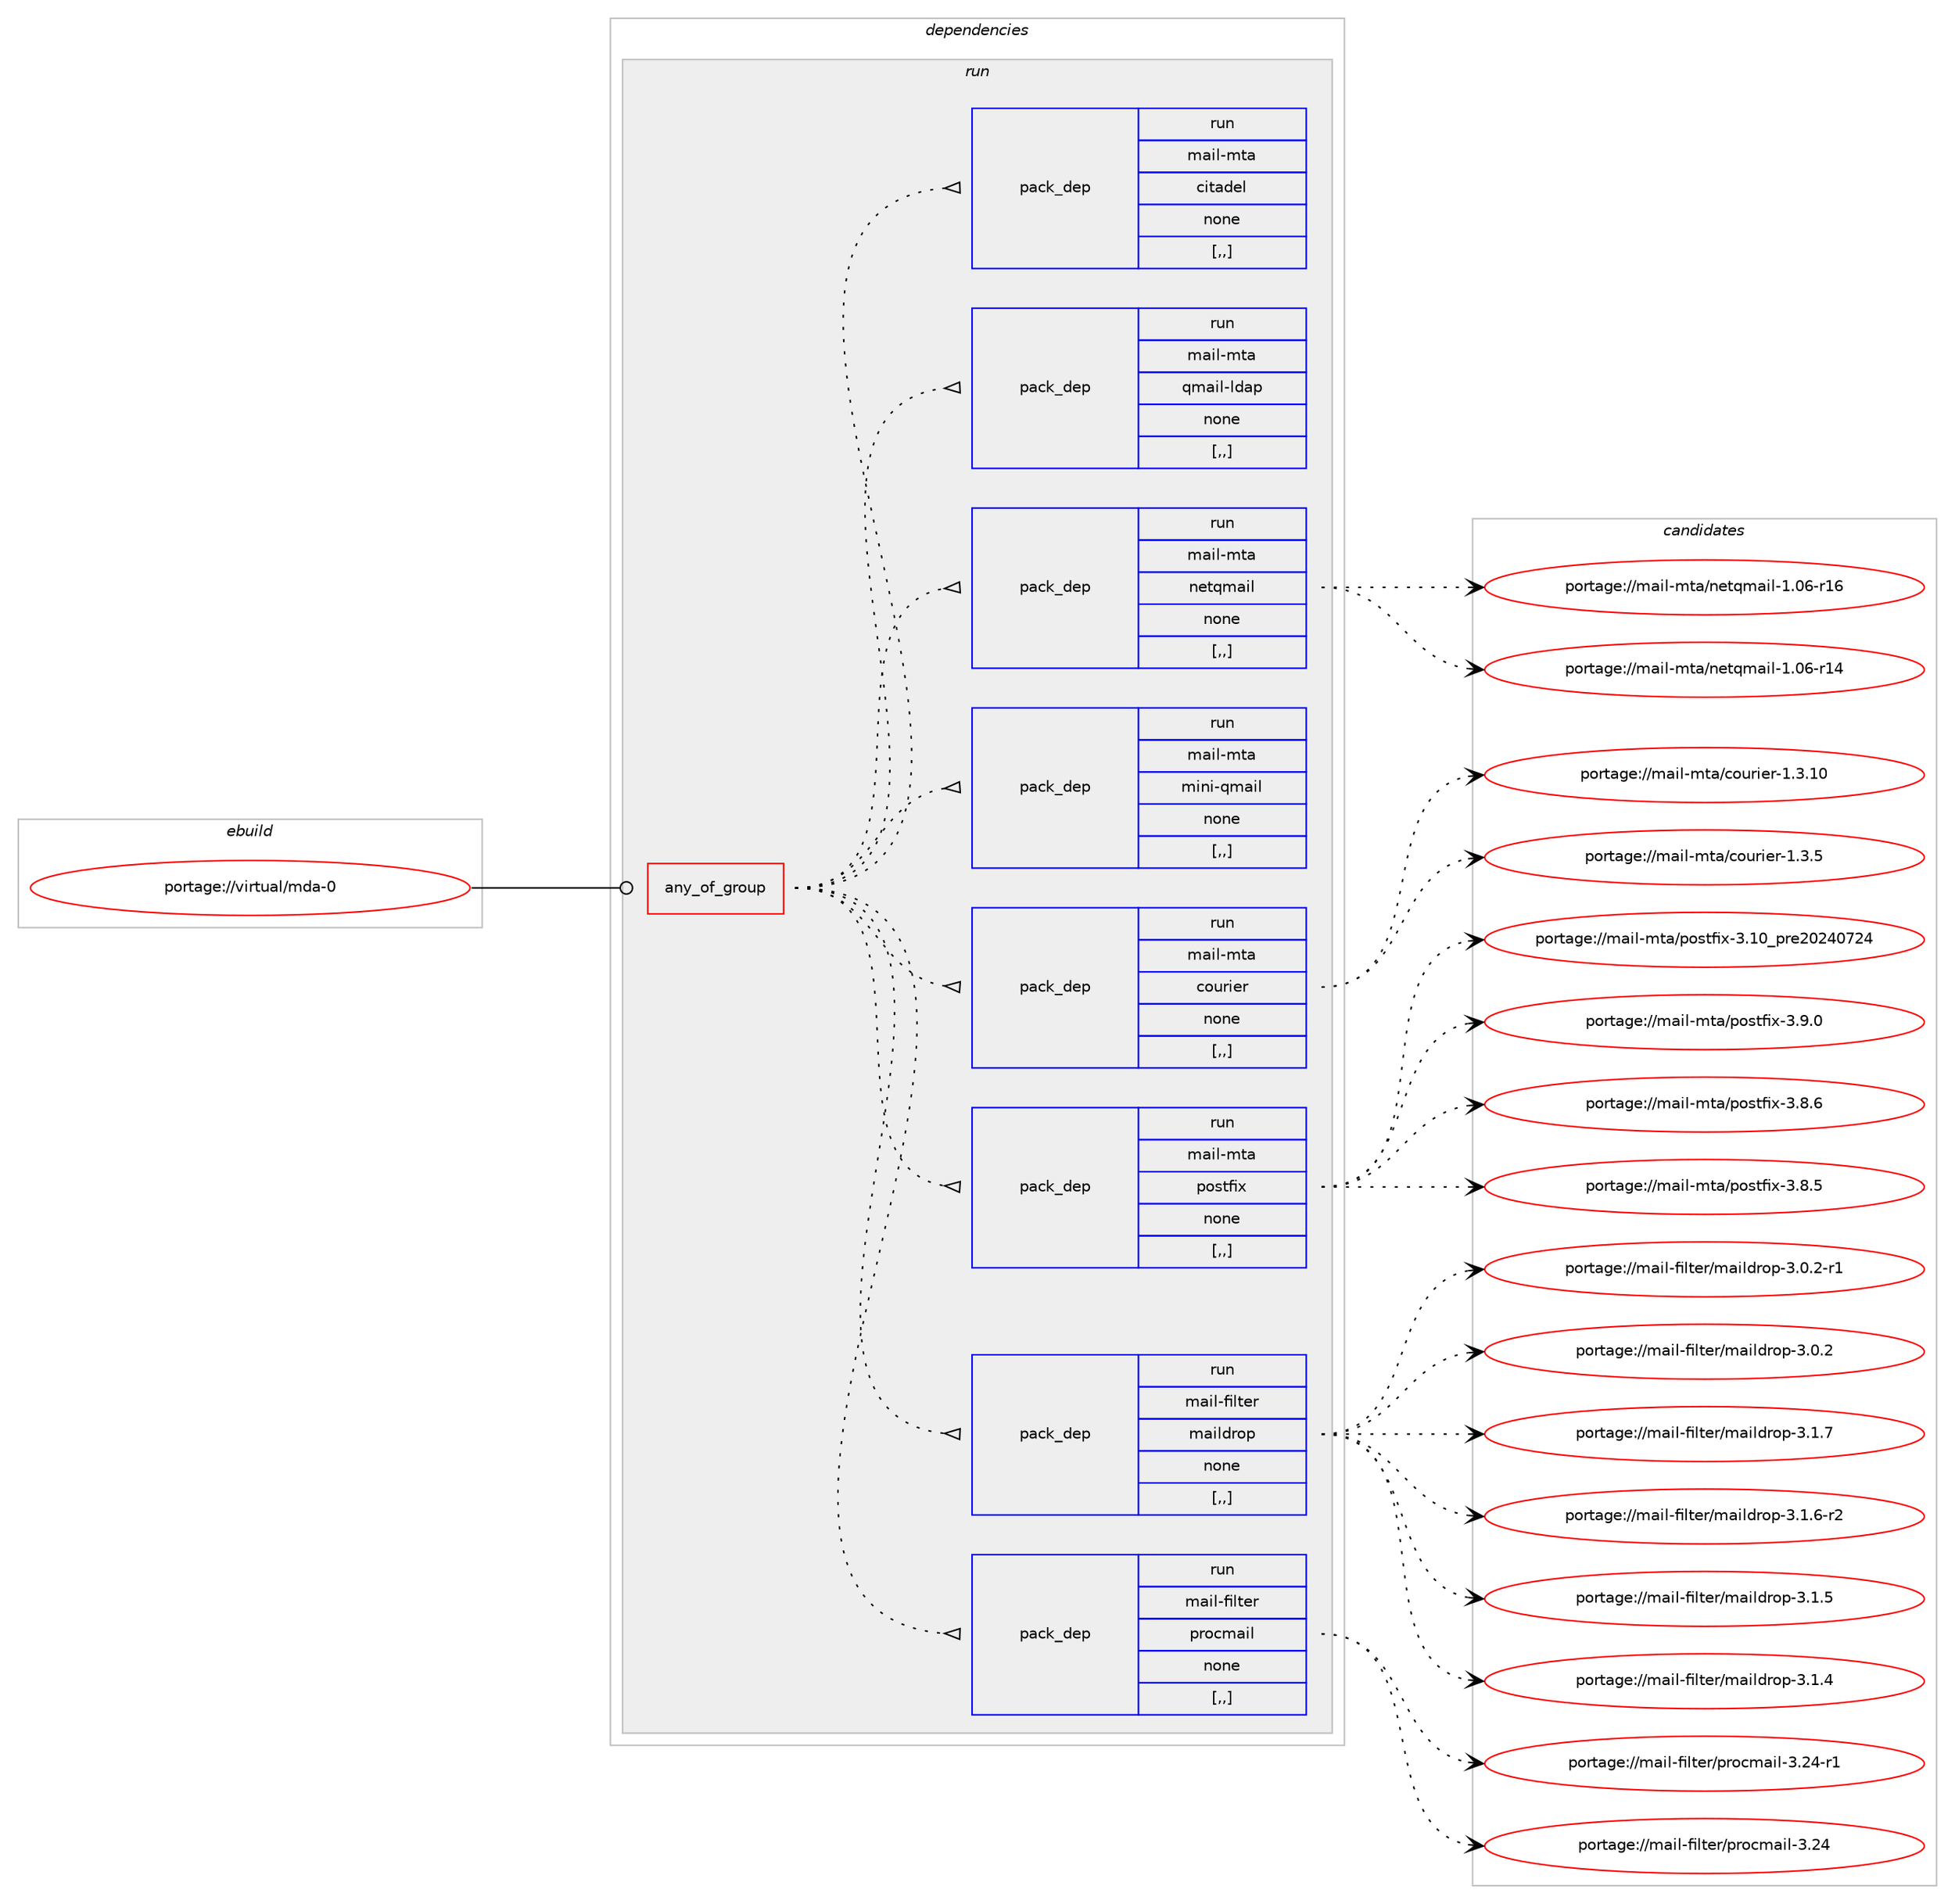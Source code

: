 digraph prolog {

# *************
# Graph options
# *************

newrank=true;
concentrate=true;
compound=true;
graph [rankdir=LR,fontname=Helvetica,fontsize=10,ranksep=1.5];#, ranksep=2.5, nodesep=0.2];
edge  [arrowhead=vee];
node  [fontname=Helvetica,fontsize=10];

# **********
# The ebuild
# **********

subgraph cluster_leftcol {
color=gray;
label=<<i>ebuild</i>>;
id [label="portage://virtual/mda-0", color=red, width=4, href="../virtual/mda-0.svg"];
}

# ****************
# The dependencies
# ****************

subgraph cluster_midcol {
color=gray;
label=<<i>dependencies</i>>;
subgraph cluster_compile {
fillcolor="#eeeeee";
style=filled;
label=<<i>compile</i>>;
}
subgraph cluster_compileandrun {
fillcolor="#eeeeee";
style=filled;
label=<<i>compile and run</i>>;
}
subgraph cluster_run {
fillcolor="#eeeeee";
style=filled;
label=<<i>run</i>>;
subgraph any2859 {
dependency444405 [label=<<TABLE BORDER="0" CELLBORDER="1" CELLSPACING="0" CELLPADDING="4"><TR><TD CELLPADDING="10">any_of_group</TD></TR></TABLE>>, shape=none, color=red];subgraph pack322658 {
dependency444406 [label=<<TABLE BORDER="0" CELLBORDER="1" CELLSPACING="0" CELLPADDING="4" WIDTH="220"><TR><TD ROWSPAN="6" CELLPADDING="30">pack_dep</TD></TR><TR><TD WIDTH="110">run</TD></TR><TR><TD>mail-filter</TD></TR><TR><TD>procmail</TD></TR><TR><TD>none</TD></TR><TR><TD>[,,]</TD></TR></TABLE>>, shape=none, color=blue];
}
dependency444405:e -> dependency444406:w [weight=20,style="dotted",arrowhead="oinv"];
subgraph pack322659 {
dependency444407 [label=<<TABLE BORDER="0" CELLBORDER="1" CELLSPACING="0" CELLPADDING="4" WIDTH="220"><TR><TD ROWSPAN="6" CELLPADDING="30">pack_dep</TD></TR><TR><TD WIDTH="110">run</TD></TR><TR><TD>mail-filter</TD></TR><TR><TD>maildrop</TD></TR><TR><TD>none</TD></TR><TR><TD>[,,]</TD></TR></TABLE>>, shape=none, color=blue];
}
dependency444405:e -> dependency444407:w [weight=20,style="dotted",arrowhead="oinv"];
subgraph pack322660 {
dependency444408 [label=<<TABLE BORDER="0" CELLBORDER="1" CELLSPACING="0" CELLPADDING="4" WIDTH="220"><TR><TD ROWSPAN="6" CELLPADDING="30">pack_dep</TD></TR><TR><TD WIDTH="110">run</TD></TR><TR><TD>mail-mta</TD></TR><TR><TD>postfix</TD></TR><TR><TD>none</TD></TR><TR><TD>[,,]</TD></TR></TABLE>>, shape=none, color=blue];
}
dependency444405:e -> dependency444408:w [weight=20,style="dotted",arrowhead="oinv"];
subgraph pack322661 {
dependency444409 [label=<<TABLE BORDER="0" CELLBORDER="1" CELLSPACING="0" CELLPADDING="4" WIDTH="220"><TR><TD ROWSPAN="6" CELLPADDING="30">pack_dep</TD></TR><TR><TD WIDTH="110">run</TD></TR><TR><TD>mail-mta</TD></TR><TR><TD>courier</TD></TR><TR><TD>none</TD></TR><TR><TD>[,,]</TD></TR></TABLE>>, shape=none, color=blue];
}
dependency444405:e -> dependency444409:w [weight=20,style="dotted",arrowhead="oinv"];
subgraph pack322662 {
dependency444410 [label=<<TABLE BORDER="0" CELLBORDER="1" CELLSPACING="0" CELLPADDING="4" WIDTH="220"><TR><TD ROWSPAN="6" CELLPADDING="30">pack_dep</TD></TR><TR><TD WIDTH="110">run</TD></TR><TR><TD>mail-mta</TD></TR><TR><TD>mini-qmail</TD></TR><TR><TD>none</TD></TR><TR><TD>[,,]</TD></TR></TABLE>>, shape=none, color=blue];
}
dependency444405:e -> dependency444410:w [weight=20,style="dotted",arrowhead="oinv"];
subgraph pack322663 {
dependency444411 [label=<<TABLE BORDER="0" CELLBORDER="1" CELLSPACING="0" CELLPADDING="4" WIDTH="220"><TR><TD ROWSPAN="6" CELLPADDING="30">pack_dep</TD></TR><TR><TD WIDTH="110">run</TD></TR><TR><TD>mail-mta</TD></TR><TR><TD>netqmail</TD></TR><TR><TD>none</TD></TR><TR><TD>[,,]</TD></TR></TABLE>>, shape=none, color=blue];
}
dependency444405:e -> dependency444411:w [weight=20,style="dotted",arrowhead="oinv"];
subgraph pack322664 {
dependency444412 [label=<<TABLE BORDER="0" CELLBORDER="1" CELLSPACING="0" CELLPADDING="4" WIDTH="220"><TR><TD ROWSPAN="6" CELLPADDING="30">pack_dep</TD></TR><TR><TD WIDTH="110">run</TD></TR><TR><TD>mail-mta</TD></TR><TR><TD>qmail-ldap</TD></TR><TR><TD>none</TD></TR><TR><TD>[,,]</TD></TR></TABLE>>, shape=none, color=blue];
}
dependency444405:e -> dependency444412:w [weight=20,style="dotted",arrowhead="oinv"];
subgraph pack322665 {
dependency444413 [label=<<TABLE BORDER="0" CELLBORDER="1" CELLSPACING="0" CELLPADDING="4" WIDTH="220"><TR><TD ROWSPAN="6" CELLPADDING="30">pack_dep</TD></TR><TR><TD WIDTH="110">run</TD></TR><TR><TD>mail-mta</TD></TR><TR><TD>citadel</TD></TR><TR><TD>none</TD></TR><TR><TD>[,,]</TD></TR></TABLE>>, shape=none, color=blue];
}
dependency444405:e -> dependency444413:w [weight=20,style="dotted",arrowhead="oinv"];
}
id:e -> dependency444405:w [weight=20,style="solid",arrowhead="odot"];
}
}

# **************
# The candidates
# **************

subgraph cluster_choices {
rank=same;
color=gray;
label=<<i>candidates</i>>;

subgraph choice322658 {
color=black;
nodesep=1;
choice109971051084510210510811610111447112114111991099710510845514650524511449 [label="portage://mail-filter/procmail-3.24-r1", color=red, width=4,href="../mail-filter/procmail-3.24-r1.svg"];
choice10997105108451021051081161011144711211411199109971051084551465052 [label="portage://mail-filter/procmail-3.24", color=red, width=4,href="../mail-filter/procmail-3.24.svg"];
dependency444406:e -> choice109971051084510210510811610111447112114111991099710510845514650524511449:w [style=dotted,weight="100"];
dependency444406:e -> choice10997105108451021051081161011144711211411199109971051084551465052:w [style=dotted,weight="100"];
}
subgraph choice322659 {
color=black;
nodesep=1;
choice10997105108451021051081161011144710997105108100114111112455146494655 [label="portage://mail-filter/maildrop-3.1.7", color=red, width=4,href="../mail-filter/maildrop-3.1.7.svg"];
choice109971051084510210510811610111447109971051081001141111124551464946544511450 [label="portage://mail-filter/maildrop-3.1.6-r2", color=red, width=4,href="../mail-filter/maildrop-3.1.6-r2.svg"];
choice10997105108451021051081161011144710997105108100114111112455146494653 [label="portage://mail-filter/maildrop-3.1.5", color=red, width=4,href="../mail-filter/maildrop-3.1.5.svg"];
choice10997105108451021051081161011144710997105108100114111112455146494652 [label="portage://mail-filter/maildrop-3.1.4", color=red, width=4,href="../mail-filter/maildrop-3.1.4.svg"];
choice109971051084510210510811610111447109971051081001141111124551464846504511449 [label="portage://mail-filter/maildrop-3.0.2-r1", color=red, width=4,href="../mail-filter/maildrop-3.0.2-r1.svg"];
choice10997105108451021051081161011144710997105108100114111112455146484650 [label="portage://mail-filter/maildrop-3.0.2", color=red, width=4,href="../mail-filter/maildrop-3.0.2.svg"];
dependency444407:e -> choice10997105108451021051081161011144710997105108100114111112455146494655:w [style=dotted,weight="100"];
dependency444407:e -> choice109971051084510210510811610111447109971051081001141111124551464946544511450:w [style=dotted,weight="100"];
dependency444407:e -> choice10997105108451021051081161011144710997105108100114111112455146494653:w [style=dotted,weight="100"];
dependency444407:e -> choice10997105108451021051081161011144710997105108100114111112455146494652:w [style=dotted,weight="100"];
dependency444407:e -> choice109971051084510210510811610111447109971051081001141111124551464846504511449:w [style=dotted,weight="100"];
dependency444407:e -> choice10997105108451021051081161011144710997105108100114111112455146484650:w [style=dotted,weight="100"];
}
subgraph choice322660 {
color=black;
nodesep=1;
choice109971051084510911697471121111151161021051204551464948951121141015048505248555052 [label="portage://mail-mta/postfix-3.10_pre20240724", color=red, width=4,href="../mail-mta/postfix-3.10_pre20240724.svg"];
choice10997105108451091169747112111115116102105120455146574648 [label="portage://mail-mta/postfix-3.9.0", color=red, width=4,href="../mail-mta/postfix-3.9.0.svg"];
choice10997105108451091169747112111115116102105120455146564654 [label="portage://mail-mta/postfix-3.8.6", color=red, width=4,href="../mail-mta/postfix-3.8.6.svg"];
choice10997105108451091169747112111115116102105120455146564653 [label="portage://mail-mta/postfix-3.8.5", color=red, width=4,href="../mail-mta/postfix-3.8.5.svg"];
dependency444408:e -> choice109971051084510911697471121111151161021051204551464948951121141015048505248555052:w [style=dotted,weight="100"];
dependency444408:e -> choice10997105108451091169747112111115116102105120455146574648:w [style=dotted,weight="100"];
dependency444408:e -> choice10997105108451091169747112111115116102105120455146564654:w [style=dotted,weight="100"];
dependency444408:e -> choice10997105108451091169747112111115116102105120455146564653:w [style=dotted,weight="100"];
}
subgraph choice322661 {
color=black;
nodesep=1;
choice109971051084510911697479911111711410510111445494651464948 [label="portage://mail-mta/courier-1.3.10", color=red, width=4,href="../mail-mta/courier-1.3.10.svg"];
choice1099710510845109116974799111117114105101114454946514653 [label="portage://mail-mta/courier-1.3.5", color=red, width=4,href="../mail-mta/courier-1.3.5.svg"];
dependency444409:e -> choice109971051084510911697479911111711410510111445494651464948:w [style=dotted,weight="100"];
dependency444409:e -> choice1099710510845109116974799111117114105101114454946514653:w [style=dotted,weight="100"];
}
subgraph choice322662 {
color=black;
nodesep=1;
}
subgraph choice322663 {
color=black;
nodesep=1;
choice10997105108451091169747110101116113109971051084549464854451144954 [label="portage://mail-mta/netqmail-1.06-r16", color=red, width=4,href="../mail-mta/netqmail-1.06-r16.svg"];
choice10997105108451091169747110101116113109971051084549464854451144952 [label="portage://mail-mta/netqmail-1.06-r14", color=red, width=4,href="../mail-mta/netqmail-1.06-r14.svg"];
dependency444411:e -> choice10997105108451091169747110101116113109971051084549464854451144954:w [style=dotted,weight="100"];
dependency444411:e -> choice10997105108451091169747110101116113109971051084549464854451144952:w [style=dotted,weight="100"];
}
subgraph choice322664 {
color=black;
nodesep=1;
}
subgraph choice322665 {
color=black;
nodesep=1;
}
}

}
